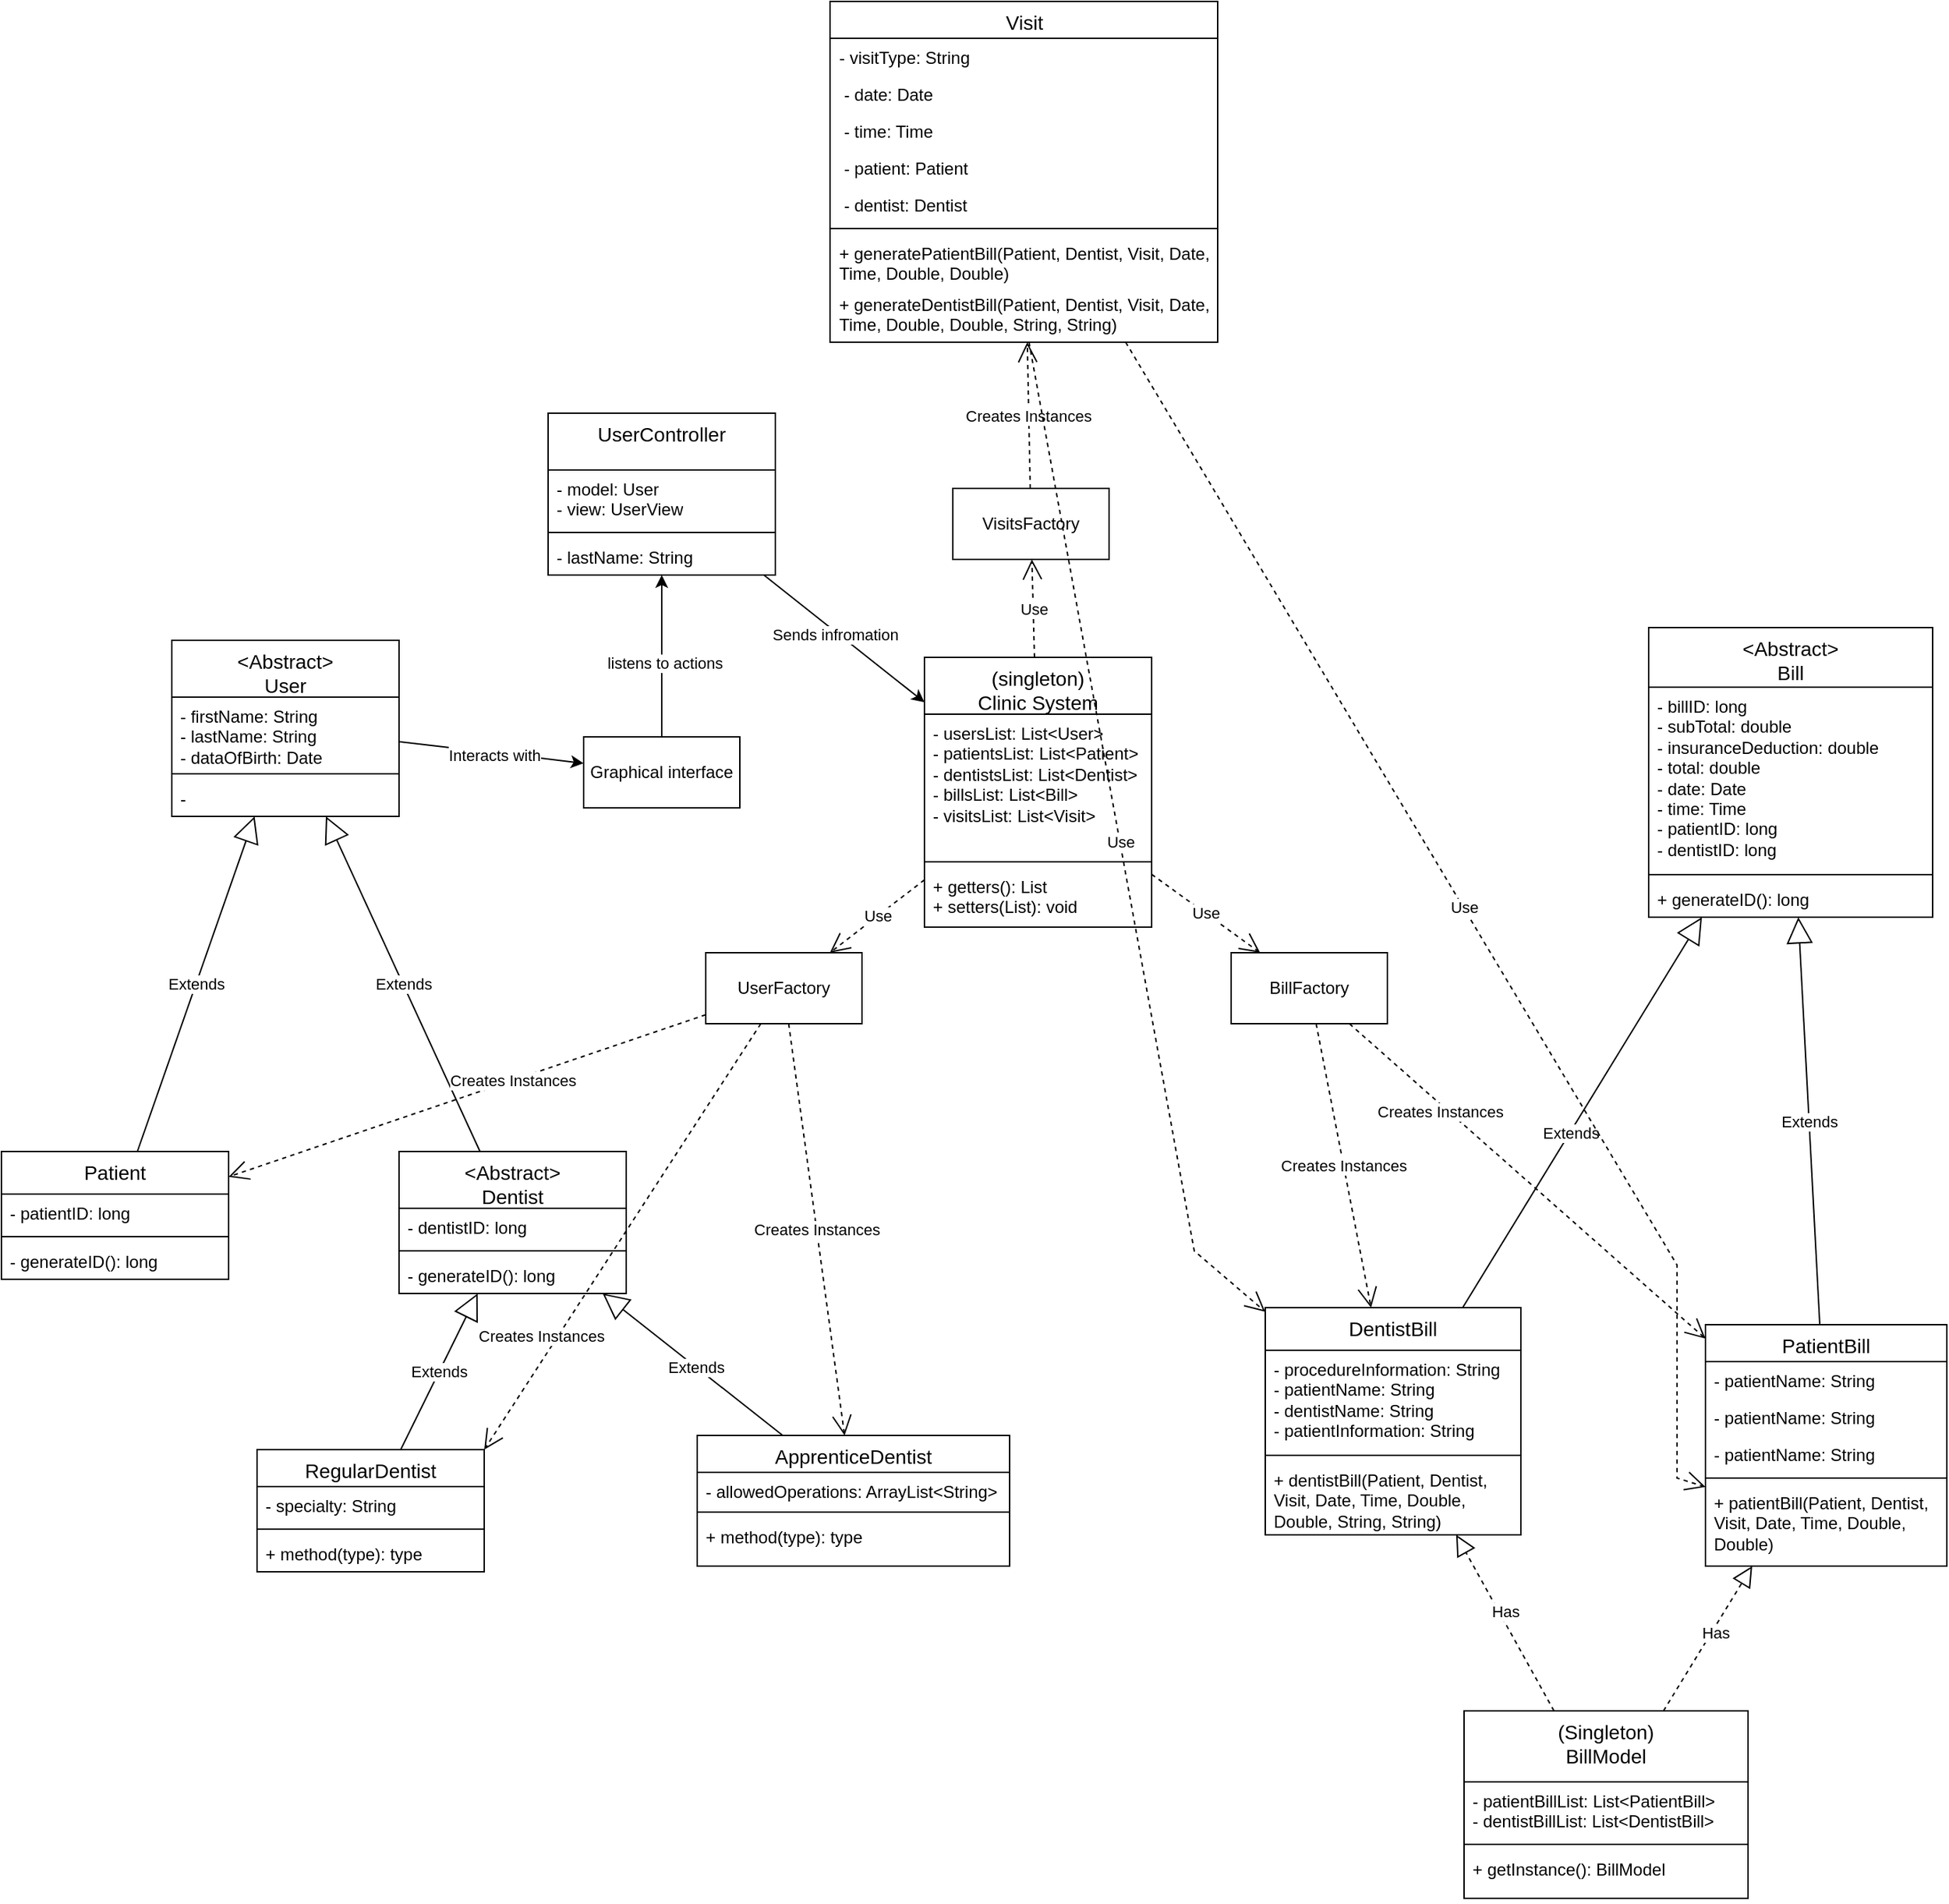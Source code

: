 <mxfile version="24.8.0">
  <diagram name="Page-1" id="uEcrJ6mdZMf3yO1zMUEK">
    <mxGraphModel dx="1849" dy="1575" grid="1" gridSize="10" guides="1" tooltips="1" connect="1" arrows="1" fold="1" page="1" pageScale="1" pageWidth="850" pageHeight="1100" math="0" shadow="0">
      <root>
        <mxCell id="0" />
        <mxCell id="1" parent="0" />
        <mxCell id="DEw6KJjrD6QTIvw1O1RF-1" value="Extends" style="endArrow=block;endSize=16;endFill=0;html=1;rounded=0;" parent="1" source="DEw6KJjrD6QTIvw1O1RF-77" target="DEw6KJjrD6QTIvw1O1RF-68" edge="1">
          <mxGeometry width="160" relative="1" as="geometry">
            <mxPoint x="-149" y="87" as="sourcePoint" />
            <mxPoint x="-40.204" y="-102" as="targetPoint" />
          </mxGeometry>
        </mxCell>
        <mxCell id="DEw6KJjrD6QTIvw1O1RF-2" value="Extends" style="endArrow=block;endSize=16;endFill=0;html=1;rounded=0;" parent="1" source="DEw6KJjrD6QTIvw1O1RF-73" target="DEw6KJjrD6QTIvw1O1RF-68" edge="1">
          <mxGeometry width="160" relative="1" as="geometry">
            <mxPoint x="123.361" y="87" as="sourcePoint" />
            <mxPoint x="26.01" y="-102" as="targetPoint" />
          </mxGeometry>
        </mxCell>
        <mxCell id="DEw6KJjrD6QTIvw1O1RF-3" value="Extends" style="endArrow=block;endSize=16;endFill=0;html=1;rounded=0;" parent="1" source="DEw6KJjrD6QTIvw1O1RF-64" target="DEw6KJjrD6QTIvw1O1RF-73" edge="1">
          <mxGeometry width="160" relative="1" as="geometry">
            <mxPoint x="61.549" y="353" as="sourcePoint" />
            <mxPoint x="137.878" y="207" as="targetPoint" />
          </mxGeometry>
        </mxCell>
        <mxCell id="DEw6KJjrD6QTIvw1O1RF-4" value="Extends" style="endArrow=block;endSize=16;endFill=0;html=1;rounded=0;exitX=0.296;exitY=0.042;exitDx=0;exitDy=0;exitPerimeter=0;" parent="1" source="DEw6KJjrD6QTIvw1O1RF-60" target="DEw6KJjrD6QTIvw1O1RF-73" edge="1">
          <mxGeometry width="160" relative="1" as="geometry">
            <mxPoint x="290" y="360" as="sourcePoint" />
            <mxPoint x="199.456" y="207" as="targetPoint" />
          </mxGeometry>
        </mxCell>
        <mxCell id="DEw6KJjrD6QTIvw1O1RF-5" value="Extends" style="endArrow=block;endSize=16;endFill=0;html=1;rounded=0;" parent="1" source="DEw6KJjrD6QTIvw1O1RF-33" target="DEw6KJjrD6QTIvw1O1RF-43" edge="1">
          <mxGeometry x="-0.104" width="160" relative="1" as="geometry">
            <mxPoint x="789.426" y="207" as="sourcePoint" />
            <mxPoint x="1015.85" y="-27.562" as="targetPoint" />
            <mxPoint as="offset" />
          </mxGeometry>
        </mxCell>
        <mxCell id="DEw6KJjrD6QTIvw1O1RF-6" value="Extends" style="endArrow=block;endSize=16;endFill=0;html=1;rounded=0;" parent="1" source="DEw6KJjrD6QTIvw1O1RF-37" target="DEw6KJjrD6QTIvw1O1RF-43" edge="1">
          <mxGeometry width="160" relative="1" as="geometry">
            <mxPoint x="1059.355" y="211" as="sourcePoint" />
            <mxPoint x="932.613" y="-100" as="targetPoint" />
          </mxGeometry>
        </mxCell>
        <mxCell id="DEw6KJjrD6QTIvw1O1RF-7" value="BillFactory" style="html=1;whiteSpace=wrap;" parent="1" vertex="1">
          <mxGeometry x="646" y="-50" width="110" height="50" as="geometry" />
        </mxCell>
        <mxCell id="DEw6KJjrD6QTIvw1O1RF-8" value="UserFactory" style="html=1;whiteSpace=wrap;" parent="1" vertex="1">
          <mxGeometry x="276" y="-50" width="110" height="50" as="geometry" />
        </mxCell>
        <mxCell id="DEw6KJjrD6QTIvw1O1RF-9" value="Use" style="endArrow=open;endSize=12;dashed=1;html=1;rounded=0;" parent="1" source="DEw6KJjrD6QTIvw1O1RF-56" target="DEw6KJjrD6QTIvw1O1RF-7" edge="1">
          <mxGeometry width="160" relative="1" as="geometry">
            <mxPoint x="580" y="-107.473" as="sourcePoint" />
            <mxPoint x="484" y="40" as="targetPoint" />
          </mxGeometry>
        </mxCell>
        <mxCell id="DEw6KJjrD6QTIvw1O1RF-10" value="Use" style="endArrow=open;endSize=12;dashed=1;html=1;rounded=0;" parent="1" source="DEw6KJjrD6QTIvw1O1RF-56" target="DEw6KJjrD6QTIvw1O1RF-8" edge="1">
          <mxGeometry width="160" relative="1" as="geometry">
            <mxPoint x="425.985" y="-102" as="sourcePoint" />
            <mxPoint x="738" y="33" as="targetPoint" />
          </mxGeometry>
        </mxCell>
        <mxCell id="DEw6KJjrD6QTIvw1O1RF-11" value="VisitsFactory" style="html=1;whiteSpace=wrap;" parent="1" vertex="1">
          <mxGeometry x="450" y="-377" width="110" height="50" as="geometry" />
        </mxCell>
        <mxCell id="DEw6KJjrD6QTIvw1O1RF-12" value="Use" style="endArrow=open;endSize=12;dashed=1;html=1;rounded=0;" parent="1" source="DEw6KJjrD6QTIvw1O1RF-56" target="DEw6KJjrD6QTIvw1O1RF-11" edge="1">
          <mxGeometry width="160" relative="1" as="geometry">
            <mxPoint x="500" y="-222" as="sourcePoint" />
            <mxPoint x="735" y="21" as="targetPoint" />
          </mxGeometry>
        </mxCell>
        <mxCell id="DEw6KJjrD6QTIvw1O1RF-13" value="Creates Instances" style="endArrow=open;endSize=12;dashed=1;html=1;rounded=0;" parent="1" source="DEw6KJjrD6QTIvw1O1RF-11" target="DEw6KJjrD6QTIvw1O1RF-47" edge="1">
          <mxGeometry width="160" relative="1" as="geometry">
            <mxPoint x="571" y="-151" as="sourcePoint" />
            <mxPoint x="500" y="-542" as="targetPoint" />
          </mxGeometry>
        </mxCell>
        <mxCell id="DEw6KJjrD6QTIvw1O1RF-14" value="Creates Instances" style="endArrow=open;endSize=12;dashed=1;html=1;rounded=0;" parent="1" source="DEw6KJjrD6QTIvw1O1RF-7" target="DEw6KJjrD6QTIvw1O1RF-33" edge="1">
          <mxGeometry width="160" relative="1" as="geometry">
            <mxPoint x="571" y="-306" as="sourcePoint" />
            <mxPoint x="759.421" y="200" as="targetPoint" />
          </mxGeometry>
        </mxCell>
        <mxCell id="DEw6KJjrD6QTIvw1O1RF-15" value="Creates Instances" style="endArrow=open;endSize=12;dashed=1;html=1;rounded=0;" parent="1" source="DEw6KJjrD6QTIvw1O1RF-7" target="DEw6KJjrD6QTIvw1O1RF-37" edge="1">
          <mxGeometry x="-0.473" y="-3" width="160" relative="1" as="geometry">
            <mxPoint x="778" y="71" as="sourcePoint" />
            <mxPoint x="1005.568" y="211" as="targetPoint" />
            <mxPoint y="1" as="offset" />
          </mxGeometry>
        </mxCell>
        <mxCell id="DEw6KJjrD6QTIvw1O1RF-16" value="Creates Instances" style="endArrow=open;endSize=12;dashed=1;html=1;rounded=0;" parent="1" source="DEw6KJjrD6QTIvw1O1RF-8" target="DEw6KJjrD6QTIvw1O1RF-77" edge="1">
          <mxGeometry x="-0.191" width="160" relative="1" as="geometry">
            <mxPoint x="778" y="71" as="sourcePoint" />
            <mxPoint x="-98" y="119.967" as="targetPoint" />
            <mxPoint as="offset" />
          </mxGeometry>
        </mxCell>
        <mxCell id="DEw6KJjrD6QTIvw1O1RF-17" value="Creates Instances" style="endArrow=open;endSize=12;dashed=1;html=1;rounded=0;entryX=1;entryY=0;entryDx=0;entryDy=0;" parent="1" source="DEw6KJjrD6QTIvw1O1RF-8" target="DEw6KJjrD6QTIvw1O1RF-64" edge="1">
          <mxGeometry x="0.503" y="-10" width="160" relative="1" as="geometry">
            <mxPoint x="354" y="71" as="sourcePoint" />
            <mxPoint x="72.959" y="353" as="targetPoint" />
            <mxPoint as="offset" />
          </mxGeometry>
        </mxCell>
        <mxCell id="DEw6KJjrD6QTIvw1O1RF-18" value="Creates Instances" style="endArrow=open;endSize=12;dashed=1;html=1;rounded=0;" parent="1" source="DEw6KJjrD6QTIvw1O1RF-8" target="DEw6KJjrD6QTIvw1O1RF-60" edge="1">
          <mxGeometry width="160" relative="1" as="geometry">
            <mxPoint x="395" y="71" as="sourcePoint" />
            <mxPoint x="327.548" y="353" as="targetPoint" />
          </mxGeometry>
        </mxCell>
        <mxCell id="DEw6KJjrD6QTIvw1O1RF-20" value="" style="endArrow=classic;html=1;rounded=0;" parent="1" source="DEw6KJjrD6QTIvw1O1RF-68" target="DEw6KJjrD6QTIvw1O1RF-99" edge="1">
          <mxGeometry relative="1" as="geometry">
            <mxPoint x="73" y="-166.275" as="sourcePoint" />
            <mxPoint x="210" y="-176.193" as="targetPoint" />
          </mxGeometry>
        </mxCell>
        <mxCell id="DEw6KJjrD6QTIvw1O1RF-21" value="Label" style="edgeLabel;resizable=0;html=1;;align=center;verticalAlign=middle;" parent="DEw6KJjrD6QTIvw1O1RF-20" connectable="0" vertex="1">
          <mxGeometry relative="1" as="geometry" />
        </mxCell>
        <mxCell id="DEw6KJjrD6QTIvw1O1RF-22" value="Interacts with" style="edgeLabel;html=1;align=center;verticalAlign=middle;resizable=0;points=[];" parent="DEw6KJjrD6QTIvw1O1RF-20" vertex="1" connectable="0">
          <mxGeometry x="0.025" y="-2" relative="1" as="geometry">
            <mxPoint as="offset" />
          </mxGeometry>
        </mxCell>
        <mxCell id="DEw6KJjrD6QTIvw1O1RF-23" value="" style="endArrow=classic;html=1;rounded=0;" parent="1" source="DEw6KJjrD6QTIvw1O1RF-94" target="DEw6KJjrD6QTIvw1O1RF-56" edge="1">
          <mxGeometry width="50" height="50" relative="1" as="geometry">
            <mxPoint x="320" y="-176" as="sourcePoint" />
            <mxPoint x="380" y="-176" as="targetPoint" />
          </mxGeometry>
        </mxCell>
        <mxCell id="DEw6KJjrD6QTIvw1O1RF-24" value="Sends infromation" style="edgeLabel;html=1;align=center;verticalAlign=middle;resizable=0;points=[];" parent="DEw6KJjrD6QTIvw1O1RF-23" vertex="1" connectable="0">
          <mxGeometry x="-0.092" y="-2" relative="1" as="geometry">
            <mxPoint as="offset" />
          </mxGeometry>
        </mxCell>
        <mxCell id="DEw6KJjrD6QTIvw1O1RF-25" value="" style="endArrow=block;dashed=1;endFill=0;endSize=12;html=1;rounded=0;" parent="1" source="DEw6KJjrD6QTIvw1O1RF-29" target="DEw6KJjrD6QTIvw1O1RF-33" edge="1">
          <mxGeometry width="160" relative="1" as="geometry">
            <mxPoint x="730" y="370" as="sourcePoint" />
            <mxPoint x="814.32" y="320" as="targetPoint" />
          </mxGeometry>
        </mxCell>
        <mxCell id="DEw6KJjrD6QTIvw1O1RF-26" value="Has" style="edgeLabel;html=1;align=center;verticalAlign=middle;resizable=0;points=[];" parent="DEw6KJjrD6QTIvw1O1RF-25" vertex="1" connectable="0">
          <mxGeometry x="0.083" y="-3" relative="1" as="geometry">
            <mxPoint y="-1" as="offset" />
          </mxGeometry>
        </mxCell>
        <mxCell id="DEw6KJjrD6QTIvw1O1RF-27" value="" style="endArrow=block;dashed=1;endFill=0;endSize=12;html=1;rounded=0;" parent="1" source="DEw6KJjrD6QTIvw1O1RF-29" target="DEw6KJjrD6QTIvw1O1RF-37" edge="1">
          <mxGeometry width="160" relative="1" as="geometry">
            <mxPoint x="897" y="410" as="sourcePoint" />
            <mxPoint x="1029.769" y="331" as="targetPoint" />
          </mxGeometry>
        </mxCell>
        <mxCell id="DEw6KJjrD6QTIvw1O1RF-28" value="Has" style="edgeLabel;html=1;align=center;verticalAlign=middle;resizable=0;points=[];" parent="DEw6KJjrD6QTIvw1O1RF-27" vertex="1" connectable="0">
          <mxGeometry x="0.083" y="-3" relative="1" as="geometry">
            <mxPoint y="-1" as="offset" />
          </mxGeometry>
        </mxCell>
        <mxCell id="DEw6KJjrD6QTIvw1O1RF-29" value="&lt;div style=&quot;font-size: 14px; font-weight: 400; direction: ltr;&quot;&gt;(Singleton)&lt;/div&gt;&lt;div style=&quot;font-size: 14px; font-weight: 400; direction: ltr;&quot;&gt;BillModel&lt;/div&gt;" style="swimlane;fontStyle=1;align=center;verticalAlign=top;childLayout=stackLayout;horizontal=1;startSize=50;horizontalStack=0;resizeParent=1;resizeParentMax=0;resizeLast=0;collapsible=1;marginBottom=0;whiteSpace=wrap;html=1;" parent="1" vertex="1">
          <mxGeometry x="810" y="484" width="200" height="132" as="geometry" />
        </mxCell>
        <mxCell id="DEw6KJjrD6QTIvw1O1RF-30" value="&lt;span style=&quot;text-wrap: nowrap;&quot;&gt;- patientBillList: List&amp;lt;PatientBill&amp;gt;&lt;/span&gt;&lt;div style=&quot;text-wrap: nowrap;&quot;&gt;- dentistBillList: List&amp;lt;DentistBill&amp;gt;&lt;/div&gt;" style="text;strokeColor=none;fillColor=none;align=left;verticalAlign=top;spacingLeft=4;spacingRight=4;overflow=hidden;rotatable=0;points=[[0,0.5],[1,0.5]];portConstraint=eastwest;whiteSpace=wrap;html=1;" parent="DEw6KJjrD6QTIvw1O1RF-29" vertex="1">
          <mxGeometry y="50" width="200" height="40" as="geometry" />
        </mxCell>
        <mxCell id="DEw6KJjrD6QTIvw1O1RF-31" value="" style="line;strokeWidth=1;fillColor=none;align=left;verticalAlign=middle;spacingTop=-1;spacingLeft=3;spacingRight=3;rotatable=0;labelPosition=right;points=[];portConstraint=eastwest;strokeColor=inherit;" parent="DEw6KJjrD6QTIvw1O1RF-29" vertex="1">
          <mxGeometry y="90" width="200" height="8" as="geometry" />
        </mxCell>
        <mxCell id="DEw6KJjrD6QTIvw1O1RF-32" value="+ getInstance(): BillModel" style="text;strokeColor=none;fillColor=none;align=left;verticalAlign=top;spacingLeft=4;spacingRight=4;overflow=hidden;rotatable=0;points=[[0,0.5],[1,0.5]];portConstraint=eastwest;whiteSpace=wrap;html=1;" parent="DEw6KJjrD6QTIvw1O1RF-29" vertex="1">
          <mxGeometry y="98" width="200" height="34" as="geometry" />
        </mxCell>
        <mxCell id="DEw6KJjrD6QTIvw1O1RF-33" value="&lt;div&gt;&lt;span style=&quot;font-size: 14px; font-weight: 400; background-color: initial;&quot;&gt;DentistBill&lt;/span&gt;&lt;/div&gt;" style="swimlane;fontStyle=1;align=center;verticalAlign=top;childLayout=stackLayout;horizontal=1;startSize=30;horizontalStack=0;resizeParent=1;resizeParentMax=0;resizeLast=0;collapsible=1;marginBottom=0;whiteSpace=wrap;html=1;" parent="1" vertex="1">
          <mxGeometry x="670" y="200" width="180" height="160" as="geometry" />
        </mxCell>
        <mxCell id="DEw6KJjrD6QTIvw1O1RF-34" value="&lt;span style=&quot;text-wrap: nowrap;&quot;&gt;- procedureInformation: String&lt;/span&gt;&lt;div style=&quot;text-wrap: nowrap;&quot;&gt;- patientName: String&lt;/div&gt;&lt;div style=&quot;text-wrap: nowrap;&quot;&gt;- dentistName: String&lt;/div&gt;&lt;div style=&quot;text-wrap: nowrap;&quot;&gt;- patientInformation: String&lt;/div&gt;" style="text;strokeColor=none;fillColor=none;align=left;verticalAlign=top;spacingLeft=4;spacingRight=4;overflow=hidden;rotatable=0;points=[[0,0.5],[1,0.5]];portConstraint=eastwest;whiteSpace=wrap;html=1;" parent="DEw6KJjrD6QTIvw1O1RF-33" vertex="1">
          <mxGeometry y="30" width="180" height="70" as="geometry" />
        </mxCell>
        <mxCell id="DEw6KJjrD6QTIvw1O1RF-35" value="" style="line;strokeWidth=1;fillColor=none;align=left;verticalAlign=middle;spacingTop=-1;spacingLeft=3;spacingRight=3;rotatable=0;labelPosition=right;points=[];portConstraint=eastwest;strokeColor=inherit;" parent="DEw6KJjrD6QTIvw1O1RF-33" vertex="1">
          <mxGeometry y="100" width="180" height="8" as="geometry" />
        </mxCell>
        <mxCell id="DEw6KJjrD6QTIvw1O1RF-36" value="+ dentistBill(Patient, Dentist, Visit, Date, Time, Double, Double, String, String)" style="text;strokeColor=none;fillColor=none;align=left;verticalAlign=top;spacingLeft=4;spacingRight=4;overflow=hidden;rotatable=0;points=[[0,0.5],[1,0.5]];portConstraint=eastwest;whiteSpace=wrap;html=1;" parent="DEw6KJjrD6QTIvw1O1RF-33" vertex="1">
          <mxGeometry y="108" width="180" height="52" as="geometry" />
        </mxCell>
        <mxCell id="DEw6KJjrD6QTIvw1O1RF-37" value="&lt;span style=&quot;font-size: 14px; font-weight: 400;&quot;&gt;PatientBill&lt;/span&gt;" style="swimlane;fontStyle=1;align=center;verticalAlign=top;childLayout=stackLayout;horizontal=1;startSize=26;horizontalStack=0;resizeParent=1;resizeParentMax=0;resizeLast=0;collapsible=1;marginBottom=0;whiteSpace=wrap;html=1;" parent="1" vertex="1">
          <mxGeometry x="980" y="212" width="170" height="170" as="geometry" />
        </mxCell>
        <mxCell id="DEw6KJjrD6QTIvw1O1RF-38" value="&lt;span style=&quot;text-wrap: nowrap;&quot;&gt;- patientName: String&lt;/span&gt;" style="text;strokeColor=none;fillColor=none;align=left;verticalAlign=top;spacingLeft=4;spacingRight=4;overflow=hidden;rotatable=0;points=[[0,0.5],[1,0.5]];portConstraint=eastwest;whiteSpace=wrap;html=1;" parent="DEw6KJjrD6QTIvw1O1RF-37" vertex="1">
          <mxGeometry y="26" width="170" height="26" as="geometry" />
        </mxCell>
        <mxCell id="DEw6KJjrD6QTIvw1O1RF-39" value="&lt;span style=&quot;text-wrap: nowrap;&quot;&gt;- patientName: String&lt;/span&gt;" style="text;strokeColor=none;fillColor=none;align=left;verticalAlign=top;spacingLeft=4;spacingRight=4;overflow=hidden;rotatable=0;points=[[0,0.5],[1,0.5]];portConstraint=eastwest;whiteSpace=wrap;html=1;" parent="DEw6KJjrD6QTIvw1O1RF-37" vertex="1">
          <mxGeometry y="52" width="170" height="26" as="geometry" />
        </mxCell>
        <mxCell id="DEw6KJjrD6QTIvw1O1RF-40" value="&lt;span style=&quot;text-wrap: nowrap;&quot;&gt;- patientName: String&lt;/span&gt;" style="text;strokeColor=none;fillColor=none;align=left;verticalAlign=top;spacingLeft=4;spacingRight=4;overflow=hidden;rotatable=0;points=[[0,0.5],[1,0.5]];portConstraint=eastwest;whiteSpace=wrap;html=1;" parent="DEw6KJjrD6QTIvw1O1RF-37" vertex="1">
          <mxGeometry y="78" width="170" height="26" as="geometry" />
        </mxCell>
        <mxCell id="DEw6KJjrD6QTIvw1O1RF-41" value="" style="line;strokeWidth=1;fillColor=none;align=left;verticalAlign=middle;spacingTop=-1;spacingLeft=3;spacingRight=3;rotatable=0;labelPosition=right;points=[];portConstraint=eastwest;strokeColor=inherit;" parent="DEw6KJjrD6QTIvw1O1RF-37" vertex="1">
          <mxGeometry y="104" width="170" height="8" as="geometry" />
        </mxCell>
        <mxCell id="DEw6KJjrD6QTIvw1O1RF-42" value="+ patientBill(Patient, Dentist, Visit, Date, Time, Double, Double)" style="text;strokeColor=none;fillColor=none;align=left;verticalAlign=top;spacingLeft=4;spacingRight=4;overflow=hidden;rotatable=0;points=[[0,0.5],[1,0.5]];portConstraint=eastwest;whiteSpace=wrap;html=1;" parent="DEw6KJjrD6QTIvw1O1RF-37" vertex="1">
          <mxGeometry y="112" width="170" height="58" as="geometry" />
        </mxCell>
        <mxCell id="DEw6KJjrD6QTIvw1O1RF-43" value="&lt;div style=&quot;font-size: 14px; font-weight: 400; direction: ltr;&quot;&gt;&amp;lt;Abstract&amp;gt;&lt;/div&gt;&lt;div style=&quot;font-size: 14px; font-weight: 400; direction: ltr;&quot;&gt;Bill&lt;/div&gt;" style="swimlane;fontStyle=1;align=center;verticalAlign=top;childLayout=stackLayout;horizontal=1;startSize=42;horizontalStack=0;resizeParent=1;resizeParentMax=0;resizeLast=0;collapsible=1;marginBottom=0;whiteSpace=wrap;html=1;" parent="1" vertex="1">
          <mxGeometry x="940" y="-279" width="200" height="204" as="geometry" />
        </mxCell>
        <mxCell id="DEw6KJjrD6QTIvw1O1RF-44" value="&lt;div&gt;&lt;span style=&quot;text-wrap: nowrap;&quot;&gt;- billID: long&lt;/span&gt;&lt;/div&gt;&lt;span style=&quot;text-wrap: nowrap;&quot;&gt;- subTotal: double&lt;/span&gt;&lt;div style=&quot;text-wrap: nowrap;&quot;&gt;- insuranceDeduction: double&lt;/div&gt;&lt;div style=&quot;text-wrap: nowrap;&quot;&gt;- total: double&lt;/div&gt;&lt;div style=&quot;text-wrap: nowrap;&quot;&gt;- date: Date&lt;/div&gt;&lt;div style=&quot;text-wrap: nowrap;&quot;&gt;- time: Time&lt;/div&gt;&lt;div style=&quot;text-wrap: nowrap;&quot;&gt;- patientID: long&lt;/div&gt;&lt;div style=&quot;text-wrap: nowrap;&quot;&gt;- dentistID: long&lt;/div&gt;" style="text;strokeColor=none;fillColor=none;align=left;verticalAlign=top;spacingLeft=4;spacingRight=4;overflow=hidden;rotatable=0;points=[[0,0.5],[1,0.5]];portConstraint=eastwest;whiteSpace=wrap;html=1;" parent="DEw6KJjrD6QTIvw1O1RF-43" vertex="1">
          <mxGeometry y="42" width="200" height="128" as="geometry" />
        </mxCell>
        <mxCell id="DEw6KJjrD6QTIvw1O1RF-45" value="" style="line;strokeWidth=1;fillColor=none;align=left;verticalAlign=middle;spacingTop=-1;spacingLeft=3;spacingRight=3;rotatable=0;labelPosition=right;points=[];portConstraint=eastwest;strokeColor=inherit;" parent="DEw6KJjrD6QTIvw1O1RF-43" vertex="1">
          <mxGeometry y="170" width="200" height="8" as="geometry" />
        </mxCell>
        <mxCell id="DEw6KJjrD6QTIvw1O1RF-46" value="+ generateID(): long" style="text;strokeColor=none;fillColor=none;align=left;verticalAlign=top;spacingLeft=4;spacingRight=4;overflow=hidden;rotatable=0;points=[[0,0.5],[1,0.5]];portConstraint=eastwest;whiteSpace=wrap;html=1;" parent="DEw6KJjrD6QTIvw1O1RF-43" vertex="1">
          <mxGeometry y="178" width="200" height="26" as="geometry" />
        </mxCell>
        <mxCell id="DEw6KJjrD6QTIvw1O1RF-47" value="&lt;span style=&quot;font-size: 14px; font-weight: 400;&quot;&gt;Visit&lt;/span&gt;" style="swimlane;fontStyle=1;align=center;verticalAlign=top;childLayout=stackLayout;horizontal=1;startSize=26;horizontalStack=0;resizeParent=1;resizeParentMax=0;resizeLast=0;collapsible=1;marginBottom=0;whiteSpace=wrap;html=1;" parent="1" vertex="1">
          <mxGeometry x="363.5" y="-720" width="273" height="240" as="geometry" />
        </mxCell>
        <mxCell id="DEw6KJjrD6QTIvw1O1RF-48" value="- visitType: String" style="text;strokeColor=none;fillColor=none;align=left;verticalAlign=top;spacingLeft=4;spacingRight=4;overflow=hidden;rotatable=0;points=[[0,0.5],[1,0.5]];portConstraint=eastwest;whiteSpace=wrap;html=1;" parent="DEw6KJjrD6QTIvw1O1RF-47" vertex="1">
          <mxGeometry y="26" width="273" height="26" as="geometry" />
        </mxCell>
        <mxCell id="DEw6KJjrD6QTIvw1O1RF-49" value="&amp;nbsp;- date: Date" style="text;strokeColor=none;fillColor=none;align=left;verticalAlign=top;spacingLeft=4;spacingRight=4;overflow=hidden;rotatable=0;points=[[0,0.5],[1,0.5]];portConstraint=eastwest;whiteSpace=wrap;html=1;" parent="DEw6KJjrD6QTIvw1O1RF-47" vertex="1">
          <mxGeometry y="52" width="273" height="26" as="geometry" />
        </mxCell>
        <mxCell id="DEw6KJjrD6QTIvw1O1RF-50" value="&amp;nbsp;- time: Time" style="text;strokeColor=none;fillColor=none;align=left;verticalAlign=top;spacingLeft=4;spacingRight=4;overflow=hidden;rotatable=0;points=[[0,0.5],[1,0.5]];portConstraint=eastwest;whiteSpace=wrap;html=1;" parent="DEw6KJjrD6QTIvw1O1RF-47" vertex="1">
          <mxGeometry y="78" width="273" height="26" as="geometry" />
        </mxCell>
        <mxCell id="DEw6KJjrD6QTIvw1O1RF-51" value="&amp;nbsp;- patient: Patient&lt;span style=&quot;white-space: pre;&quot;&gt;&#x9;&lt;/span&gt;" style="text;strokeColor=none;fillColor=none;align=left;verticalAlign=top;spacingLeft=4;spacingRight=4;overflow=hidden;rotatable=0;points=[[0,0.5],[1,0.5]];portConstraint=eastwest;whiteSpace=wrap;html=1;" parent="DEw6KJjrD6QTIvw1O1RF-47" vertex="1">
          <mxGeometry y="104" width="273" height="26" as="geometry" />
        </mxCell>
        <mxCell id="DEw6KJjrD6QTIvw1O1RF-52" value="&amp;nbsp;- dentist: Dentist" style="text;strokeColor=none;fillColor=none;align=left;verticalAlign=top;spacingLeft=4;spacingRight=4;overflow=hidden;rotatable=0;points=[[0,0.5],[1,0.5]];portConstraint=eastwest;whiteSpace=wrap;html=1;" parent="DEw6KJjrD6QTIvw1O1RF-47" vertex="1">
          <mxGeometry y="130" width="273" height="26" as="geometry" />
        </mxCell>
        <mxCell id="DEw6KJjrD6QTIvw1O1RF-53" value="" style="line;strokeWidth=1;fillColor=none;align=left;verticalAlign=middle;spacingTop=-1;spacingLeft=3;spacingRight=3;rotatable=0;labelPosition=right;points=[];portConstraint=eastwest;strokeColor=inherit;" parent="DEw6KJjrD6QTIvw1O1RF-47" vertex="1">
          <mxGeometry y="156" width="273" height="8" as="geometry" />
        </mxCell>
        <mxCell id="DEw6KJjrD6QTIvw1O1RF-54" value="+ generatePatientBill(Patient, Dentist, Visit, Date, Time, Double, Double)" style="text;strokeColor=none;fillColor=none;align=left;verticalAlign=top;spacingLeft=4;spacingRight=4;overflow=hidden;rotatable=0;points=[[0,0.5],[1,0.5]];portConstraint=eastwest;whiteSpace=wrap;html=1;" parent="DEw6KJjrD6QTIvw1O1RF-47" vertex="1">
          <mxGeometry y="164" width="273" height="36" as="geometry" />
        </mxCell>
        <mxCell id="DEw6KJjrD6QTIvw1O1RF-55" value="+ generateDentistBill(Patient, Dentist, Visit, Date, Time, Double, Double, String, String)" style="text;strokeColor=none;fillColor=none;align=left;verticalAlign=top;spacingLeft=4;spacingRight=4;overflow=hidden;rotatable=0;points=[[0,0.5],[1,0.5]];portConstraint=eastwest;whiteSpace=wrap;html=1;" parent="DEw6KJjrD6QTIvw1O1RF-47" vertex="1">
          <mxGeometry y="200" width="273" height="40" as="geometry" />
        </mxCell>
        <mxCell id="DEw6KJjrD6QTIvw1O1RF-56" value="&lt;div style=&quot;font-size: 14px; font-weight: 400; direction: ltr;&quot;&gt;(singleton)&lt;span style=&quot;background-color: initial;&quot;&gt;&lt;br&gt;&lt;/span&gt;&lt;/div&gt;&lt;div style=&quot;font-size: 14px; font-weight: 400; direction: ltr;&quot;&gt;&lt;span style=&quot;background-color: initial;&quot;&gt;Clinic System&lt;/span&gt;&lt;/div&gt;" style="swimlane;fontStyle=1;align=center;verticalAlign=top;childLayout=stackLayout;horizontal=1;startSize=40;horizontalStack=0;resizeParent=1;resizeParentMax=0;resizeLast=0;collapsible=1;marginBottom=0;whiteSpace=wrap;html=1;" parent="1" vertex="1">
          <mxGeometry x="430" y="-258" width="160" height="190" as="geometry" />
        </mxCell>
        <mxCell id="DEw6KJjrD6QTIvw1O1RF-57" value="- usersList: List&amp;lt;User&amp;gt;&lt;div&gt;- patientsList: List&amp;lt;Patient&amp;gt;&lt;/div&gt;&lt;div&gt;- dentistsList: List&amp;lt;Dentist&amp;gt;&lt;/div&gt;&lt;div&gt;- billsList: List&amp;lt;Bill&amp;gt;&lt;/div&gt;&lt;div&gt;- visitsList: List&amp;lt;Visit&amp;gt;&lt;/div&gt;" style="text;strokeColor=none;fillColor=none;align=left;verticalAlign=top;spacingLeft=4;spacingRight=4;overflow=hidden;rotatable=0;points=[[0,0.5],[1,0.5]];portConstraint=eastwest;whiteSpace=wrap;html=1;" parent="DEw6KJjrD6QTIvw1O1RF-56" vertex="1">
          <mxGeometry y="40" width="160" height="100" as="geometry" />
        </mxCell>
        <mxCell id="DEw6KJjrD6QTIvw1O1RF-58" value="" style="line;strokeWidth=1;fillColor=none;align=left;verticalAlign=middle;spacingTop=-1;spacingLeft=3;spacingRight=3;rotatable=0;labelPosition=right;points=[];portConstraint=eastwest;strokeColor=inherit;" parent="DEw6KJjrD6QTIvw1O1RF-56" vertex="1">
          <mxGeometry y="140" width="160" height="8" as="geometry" />
        </mxCell>
        <mxCell id="DEw6KJjrD6QTIvw1O1RF-59" value="+ getters(): List&lt;div&gt;+ setters(List): void&lt;/div&gt;" style="text;strokeColor=none;fillColor=none;align=left;verticalAlign=top;spacingLeft=4;spacingRight=4;overflow=hidden;rotatable=0;points=[[0,0.5],[1,0.5]];portConstraint=eastwest;whiteSpace=wrap;html=1;" parent="DEw6KJjrD6QTIvw1O1RF-56" vertex="1">
          <mxGeometry y="148" width="160" height="42" as="geometry" />
        </mxCell>
        <mxCell id="DEw6KJjrD6QTIvw1O1RF-60" value="&lt;span style=&quot;font-size: 14px; font-weight: 400;&quot;&gt;ApprenticeDentist&lt;/span&gt;" style="swimlane;fontStyle=1;align=center;verticalAlign=top;childLayout=stackLayout;horizontal=1;startSize=26;horizontalStack=0;resizeParent=1;resizeParentMax=0;resizeLast=0;collapsible=1;marginBottom=0;whiteSpace=wrap;html=1;" parent="1" vertex="1">
          <mxGeometry x="270" y="290" width="220" height="92" as="geometry" />
        </mxCell>
        <mxCell id="DEw6KJjrD6QTIvw1O1RF-61" value="- allowedOperations: ArrayList&amp;lt;String&amp;gt;" style="text;strokeColor=none;fillColor=none;align=left;verticalAlign=top;spacingLeft=4;spacingRight=4;overflow=hidden;rotatable=0;points=[[0,0.5],[1,0.5]];portConstraint=eastwest;whiteSpace=wrap;html=1;" parent="DEw6KJjrD6QTIvw1O1RF-60" vertex="1">
          <mxGeometry y="26" width="220" height="24" as="geometry" />
        </mxCell>
        <mxCell id="DEw6KJjrD6QTIvw1O1RF-62" value="" style="line;strokeWidth=1;fillColor=none;align=left;verticalAlign=middle;spacingTop=-1;spacingLeft=3;spacingRight=3;rotatable=0;labelPosition=right;points=[];portConstraint=eastwest;strokeColor=inherit;" parent="DEw6KJjrD6QTIvw1O1RF-60" vertex="1">
          <mxGeometry y="50" width="220" height="8" as="geometry" />
        </mxCell>
        <mxCell id="DEw6KJjrD6QTIvw1O1RF-63" value="+ method(type): type" style="text;strokeColor=none;fillColor=none;align=left;verticalAlign=top;spacingLeft=4;spacingRight=4;overflow=hidden;rotatable=0;points=[[0,0.5],[1,0.5]];portConstraint=eastwest;whiteSpace=wrap;html=1;" parent="DEw6KJjrD6QTIvw1O1RF-60" vertex="1">
          <mxGeometry y="58" width="220" height="34" as="geometry" />
        </mxCell>
        <mxCell id="DEw6KJjrD6QTIvw1O1RF-64" value="&lt;span style=&quot;font-size: 14px; font-weight: 400;&quot;&gt;RegularDentist&lt;/span&gt;" style="swimlane;fontStyle=1;align=center;verticalAlign=top;childLayout=stackLayout;horizontal=1;startSize=26;horizontalStack=0;resizeParent=1;resizeParentMax=0;resizeLast=0;collapsible=1;marginBottom=0;whiteSpace=wrap;html=1;" parent="1" vertex="1">
          <mxGeometry x="-40" y="300" width="160" height="86" as="geometry" />
        </mxCell>
        <mxCell id="DEw6KJjrD6QTIvw1O1RF-65" value="- specialty: String" style="text;strokeColor=none;fillColor=none;align=left;verticalAlign=top;spacingLeft=4;spacingRight=4;overflow=hidden;rotatable=0;points=[[0,0.5],[1,0.5]];portConstraint=eastwest;whiteSpace=wrap;html=1;" parent="DEw6KJjrD6QTIvw1O1RF-64" vertex="1">
          <mxGeometry y="26" width="160" height="26" as="geometry" />
        </mxCell>
        <mxCell id="DEw6KJjrD6QTIvw1O1RF-66" value="" style="line;strokeWidth=1;fillColor=none;align=left;verticalAlign=middle;spacingTop=-1;spacingLeft=3;spacingRight=3;rotatable=0;labelPosition=right;points=[];portConstraint=eastwest;strokeColor=inherit;" parent="DEw6KJjrD6QTIvw1O1RF-64" vertex="1">
          <mxGeometry y="52" width="160" height="8" as="geometry" />
        </mxCell>
        <mxCell id="DEw6KJjrD6QTIvw1O1RF-67" value="+ method(type): type" style="text;strokeColor=none;fillColor=none;align=left;verticalAlign=top;spacingLeft=4;spacingRight=4;overflow=hidden;rotatable=0;points=[[0,0.5],[1,0.5]];portConstraint=eastwest;whiteSpace=wrap;html=1;" parent="DEw6KJjrD6QTIvw1O1RF-64" vertex="1">
          <mxGeometry y="60" width="160" height="26" as="geometry" />
        </mxCell>
        <mxCell id="DEw6KJjrD6QTIvw1O1RF-68" value="&lt;div style=&quot;font-size: 14px; font-weight: 400; direction: ltr;&quot;&gt;&amp;lt;Abstract&amp;gt;&lt;br&gt;&lt;/div&gt;&lt;div style=&quot;font-size: 14px; font-weight: 400; direction: ltr;&quot;&gt;User&lt;/div&gt;" style="swimlane;fontStyle=1;align=center;verticalAlign=top;childLayout=stackLayout;horizontal=1;startSize=40;horizontalStack=0;resizeParent=1;resizeParentMax=0;resizeLast=0;collapsible=1;marginBottom=0;whiteSpace=wrap;html=1;" parent="1" vertex="1">
          <mxGeometry x="-100" y="-270" width="160" height="124" as="geometry" />
        </mxCell>
        <mxCell id="DEw6KJjrD6QTIvw1O1RF-69" value="- firstName: String&lt;div&gt;- lastName: String&lt;br&gt;&lt;div&gt;- dataOfBirth: Date&lt;br&gt;&lt;/div&gt;&lt;/div&gt;" style="text;strokeColor=none;fillColor=none;align=left;verticalAlign=top;spacingLeft=4;spacingRight=4;overflow=hidden;rotatable=0;points=[[0,0.5],[1,0.5]];portConstraint=eastwest;whiteSpace=wrap;html=1;" parent="DEw6KJjrD6QTIvw1O1RF-68" vertex="1">
          <mxGeometry y="40" width="160" height="50" as="geometry" />
        </mxCell>
        <mxCell id="DEw6KJjrD6QTIvw1O1RF-70" value="" style="line;strokeWidth=1;fillColor=none;align=left;verticalAlign=middle;spacingTop=-1;spacingLeft=3;spacingRight=3;rotatable=0;labelPosition=right;points=[];portConstraint=eastwest;strokeColor=inherit;" parent="DEw6KJjrD6QTIvw1O1RF-68" vertex="1">
          <mxGeometry y="90" width="160" height="8" as="geometry" />
        </mxCell>
        <mxCell id="DEw6KJjrD6QTIvw1O1RF-72" value="-&amp;nbsp;" style="text;strokeColor=none;fillColor=none;align=left;verticalAlign=top;spacingLeft=4;spacingRight=4;overflow=hidden;rotatable=0;points=[[0,0.5],[1,0.5]];portConstraint=eastwest;whiteSpace=wrap;html=1;" parent="DEw6KJjrD6QTIvw1O1RF-68" vertex="1">
          <mxGeometry y="98" width="160" height="26" as="geometry" />
        </mxCell>
        <mxCell id="DEw6KJjrD6QTIvw1O1RF-73" value="&lt;div style=&quot;font-size: 14px; font-weight: 400; direction: ltr;&quot;&gt;&amp;lt;Abstract&amp;gt;&lt;/div&gt;&lt;div style=&quot;font-size: 14px; font-weight: 400; direction: ltr;&quot;&gt;Dentist&lt;/div&gt;" style="swimlane;fontStyle=1;align=center;verticalAlign=top;childLayout=stackLayout;horizontal=1;startSize=40;horizontalStack=0;resizeParent=1;resizeParentMax=0;resizeLast=0;collapsible=1;marginBottom=0;whiteSpace=wrap;html=1;" parent="1" vertex="1">
          <mxGeometry x="60" y="90" width="160" height="100" as="geometry" />
        </mxCell>
        <mxCell id="DEw6KJjrD6QTIvw1O1RF-74" value="- dentistID: long" style="text;strokeColor=none;fillColor=none;align=left;verticalAlign=top;spacingLeft=4;spacingRight=4;overflow=hidden;rotatable=0;points=[[0,0.5],[1,0.5]];portConstraint=eastwest;whiteSpace=wrap;html=1;" parent="DEw6KJjrD6QTIvw1O1RF-73" vertex="1">
          <mxGeometry y="40" width="160" height="26" as="geometry" />
        </mxCell>
        <mxCell id="DEw6KJjrD6QTIvw1O1RF-75" value="" style="line;strokeWidth=1;fillColor=none;align=left;verticalAlign=middle;spacingTop=-1;spacingLeft=3;spacingRight=3;rotatable=0;labelPosition=right;points=[];portConstraint=eastwest;strokeColor=inherit;" parent="DEw6KJjrD6QTIvw1O1RF-73" vertex="1">
          <mxGeometry y="66" width="160" height="8" as="geometry" />
        </mxCell>
        <mxCell id="DEw6KJjrD6QTIvw1O1RF-76" value="- generateID(): long" style="text;strokeColor=none;fillColor=none;align=left;verticalAlign=top;spacingLeft=4;spacingRight=4;overflow=hidden;rotatable=0;points=[[0,0.5],[1,0.5]];portConstraint=eastwest;whiteSpace=wrap;html=1;" parent="DEw6KJjrD6QTIvw1O1RF-73" vertex="1">
          <mxGeometry y="74" width="160" height="26" as="geometry" />
        </mxCell>
        <mxCell id="DEw6KJjrD6QTIvw1O1RF-77" value="&lt;div style=&quot;font-size: 14px; font-weight: 400; direction: ltr;&quot;&gt;Patient&lt;br&gt;&lt;/div&gt;" style="swimlane;fontStyle=1;align=center;verticalAlign=top;childLayout=stackLayout;horizontal=1;startSize=30;horizontalStack=0;resizeParent=1;resizeParentMax=0;resizeLast=0;collapsible=1;marginBottom=0;whiteSpace=wrap;html=1;" parent="1" vertex="1">
          <mxGeometry x="-220" y="90" width="160" height="90" as="geometry" />
        </mxCell>
        <mxCell id="DEw6KJjrD6QTIvw1O1RF-80" value="- patientID: long" style="text;strokeColor=none;fillColor=none;align=left;verticalAlign=top;spacingLeft=4;spacingRight=4;overflow=hidden;rotatable=0;points=[[0,0.5],[1,0.5]];portConstraint=eastwest;whiteSpace=wrap;html=1;" parent="DEw6KJjrD6QTIvw1O1RF-77" vertex="1">
          <mxGeometry y="30" width="160" height="26" as="geometry" />
        </mxCell>
        <mxCell id="DEw6KJjrD6QTIvw1O1RF-81" value="" style="line;strokeWidth=1;fillColor=none;align=left;verticalAlign=middle;spacingTop=-1;spacingLeft=3;spacingRight=3;rotatable=0;labelPosition=right;points=[];portConstraint=eastwest;strokeColor=inherit;" parent="DEw6KJjrD6QTIvw1O1RF-77" vertex="1">
          <mxGeometry y="56" width="160" height="8" as="geometry" />
        </mxCell>
        <mxCell id="DEw6KJjrD6QTIvw1O1RF-82" value="- generateID(): long" style="text;strokeColor=none;fillColor=none;align=left;verticalAlign=top;spacingLeft=4;spacingRight=4;overflow=hidden;rotatable=0;points=[[0,0.5],[1,0.5]];portConstraint=eastwest;whiteSpace=wrap;html=1;" parent="DEw6KJjrD6QTIvw1O1RF-77" vertex="1">
          <mxGeometry y="64" width="160" height="26" as="geometry" />
        </mxCell>
        <mxCell id="DEw6KJjrD6QTIvw1O1RF-83" value="Use" style="endArrow=open;endSize=12;dashed=1;html=1;rounded=0;" parent="1" source="DEw6KJjrD6QTIvw1O1RF-55" target="DEw6KJjrD6QTIvw1O1RF-33" edge="1">
          <mxGeometry width="160" relative="1" as="geometry">
            <mxPoint x="580" y="-116" as="sourcePoint" />
            <mxPoint x="679" y="-40" as="targetPoint" />
            <Array as="points">
              <mxPoint x="620" y="160" />
            </Array>
          </mxGeometry>
        </mxCell>
        <mxCell id="DEw6KJjrD6QTIvw1O1RF-84" value="Use" style="endArrow=open;endSize=12;dashed=1;html=1;rounded=0;" parent="1" source="DEw6KJjrD6QTIvw1O1RF-47" target="DEw6KJjrD6QTIvw1O1RF-42" edge="1">
          <mxGeometry width="160" relative="1" as="geometry">
            <mxPoint x="514" y="-410" as="sourcePoint" />
            <mxPoint x="749" y="325" as="targetPoint" />
            <Array as="points">
              <mxPoint x="960" y="170" />
              <mxPoint x="960" y="320" />
            </Array>
          </mxGeometry>
        </mxCell>
        <mxCell id="DEw6KJjrD6QTIvw1O1RF-94" value="&lt;div style=&quot;font-size: 14px; font-weight: 400; direction: ltr;&quot;&gt;UserController&lt;/div&gt;" style="swimlane;fontStyle=1;align=center;verticalAlign=top;childLayout=stackLayout;horizontal=1;startSize=40;horizontalStack=0;resizeParent=1;resizeParentMax=0;resizeLast=0;collapsible=1;marginBottom=0;whiteSpace=wrap;html=1;" parent="1" vertex="1">
          <mxGeometry x="165" y="-430" width="160" height="114" as="geometry" />
        </mxCell>
        <mxCell id="DEw6KJjrD6QTIvw1O1RF-95" value="- model: User&lt;div&gt;- view: UserView&lt;/div&gt;" style="text;strokeColor=none;fillColor=none;align=left;verticalAlign=top;spacingLeft=4;spacingRight=4;overflow=hidden;rotatable=0;points=[[0,0.5],[1,0.5]];portConstraint=eastwest;whiteSpace=wrap;html=1;" parent="DEw6KJjrD6QTIvw1O1RF-94" vertex="1">
          <mxGeometry y="40" width="160" height="40" as="geometry" />
        </mxCell>
        <mxCell id="DEw6KJjrD6QTIvw1O1RF-96" value="" style="line;strokeWidth=1;fillColor=none;align=left;verticalAlign=middle;spacingTop=-1;spacingLeft=3;spacingRight=3;rotatable=0;labelPosition=right;points=[];portConstraint=eastwest;strokeColor=inherit;" parent="DEw6KJjrD6QTIvw1O1RF-94" vertex="1">
          <mxGeometry y="80" width="160" height="8" as="geometry" />
        </mxCell>
        <mxCell id="DEw6KJjrD6QTIvw1O1RF-98" value="- lastName: String" style="text;strokeColor=none;fillColor=none;align=left;verticalAlign=top;spacingLeft=4;spacingRight=4;overflow=hidden;rotatable=0;points=[[0,0.5],[1,0.5]];portConstraint=eastwest;whiteSpace=wrap;html=1;" parent="DEw6KJjrD6QTIvw1O1RF-94" vertex="1">
          <mxGeometry y="88" width="160" height="26" as="geometry" />
        </mxCell>
        <mxCell id="DEw6KJjrD6QTIvw1O1RF-99" value="Graphical interface" style="html=1;whiteSpace=wrap;" parent="1" vertex="1">
          <mxGeometry x="190" y="-202" width="110" height="50" as="geometry" />
        </mxCell>
        <mxCell id="DEw6KJjrD6QTIvw1O1RF-100" value="" style="endArrow=classic;html=1;rounded=0;" parent="1" source="DEw6KJjrD6QTIvw1O1RF-99" target="DEw6KJjrD6QTIvw1O1RF-94" edge="1">
          <mxGeometry width="50" height="50" relative="1" as="geometry">
            <mxPoint x="340" y="-210" as="sourcePoint" />
            <mxPoint x="487" y="-205" as="targetPoint" />
          </mxGeometry>
        </mxCell>
        <mxCell id="DEw6KJjrD6QTIvw1O1RF-101" value="listens to actions" style="edgeLabel;html=1;align=center;verticalAlign=middle;resizable=0;points=[];" parent="DEw6KJjrD6QTIvw1O1RF-100" vertex="1" connectable="0">
          <mxGeometry x="-0.092" y="-2" relative="1" as="geometry">
            <mxPoint as="offset" />
          </mxGeometry>
        </mxCell>
      </root>
    </mxGraphModel>
  </diagram>
</mxfile>

